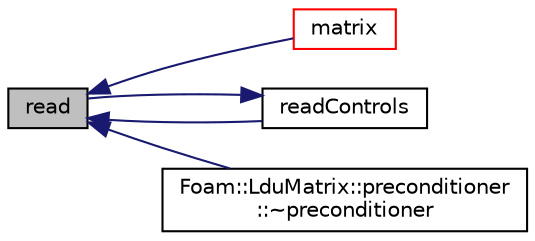 digraph "read"
{
  bgcolor="transparent";
  edge [fontname="Helvetica",fontsize="10",labelfontname="Helvetica",labelfontsize="10"];
  node [fontname="Helvetica",fontsize="10",shape=record];
  rankdir="LR";
  Node1 [label="read",height=0.2,width=0.4,color="black", fillcolor="grey75", style="filled", fontcolor="black"];
  Node1 -> Node2 [dir="back",color="midnightblue",fontsize="10",style="solid",fontname="Helvetica"];
  Node2 [label="matrix",height=0.2,width=0.4,color="red",URL="$a02390.html#a2a03fe48876fa543b5e8c081b3df056d"];
  Node1 -> Node3 [dir="back",color="midnightblue",fontsize="10",style="solid",fontname="Helvetica"];
  Node3 [label="readControls",height=0.2,width=0.4,color="black",URL="$a02390.html#aa431c382ed4170712dab339fbfd87f5b",tooltip="Read the control parameters from the controlDict_. "];
  Node3 -> Node1 [dir="back",color="midnightblue",fontsize="10",style="solid",fontname="Helvetica"];
  Node1 -> Node4 [dir="back",color="midnightblue",fontsize="10",style="solid",fontname="Helvetica"];
  Node4 [label="Foam::LduMatrix::preconditioner\l::~preconditioner",height=0.2,width=0.4,color="black",URL="$a01956.html#a0b838a541b8ab8839ede94ac15798d15"];
}
